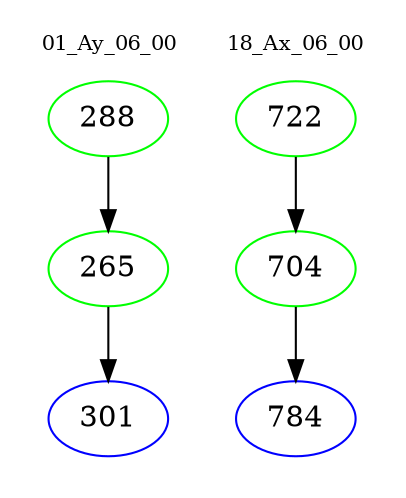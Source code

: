 digraph{
subgraph cluster_0 {
color = white
label = "01_Ay_06_00";
fontsize=10;
T0_288 [label="288", color="green"]
T0_288 -> T0_265 [color="black"]
T0_265 [label="265", color="green"]
T0_265 -> T0_301 [color="black"]
T0_301 [label="301", color="blue"]
}
subgraph cluster_1 {
color = white
label = "18_Ax_06_00";
fontsize=10;
T1_722 [label="722", color="green"]
T1_722 -> T1_704 [color="black"]
T1_704 [label="704", color="green"]
T1_704 -> T1_784 [color="black"]
T1_784 [label="784", color="blue"]
}
}
